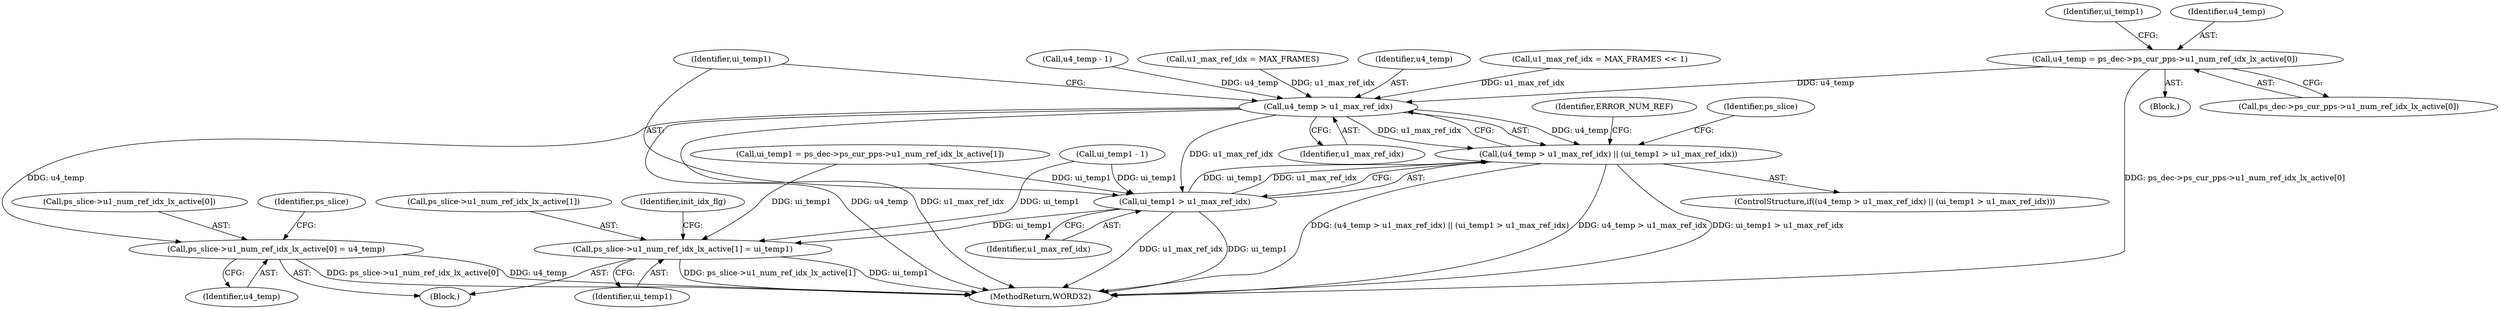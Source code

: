 digraph "0_Android_943323f1d9d3dd5c2634deb26cbe72343ca6b3db_0@array" {
"1000229" [label="(Call,u4_temp = ps_dec->ps_cur_pps->u1_num_ref_idx_lx_active[0])"];
"1000293" [label="(Call,u4_temp > u1_max_ref_idx)"];
"1000292" [label="(Call,(u4_temp > u1_max_ref_idx) || (ui_temp1 > u1_max_ref_idx))"];
"1000296" [label="(Call,ui_temp1 > u1_max_ref_idx)"];
"1000309" [label="(Call,ps_slice->u1_num_ref_idx_lx_active[1] = ui_temp1)"];
"1000302" [label="(Call,ps_slice->u1_num_ref_idx_lx_active[0] = u4_temp)"];
"1000315" [label="(Identifier,ui_temp1)"];
"1000309" [label="(Call,ps_slice->u1_num_ref_idx_lx_active[1] = ui_temp1)"];
"1000261" [label="(Call,u4_temp - 1)"];
"1000229" [label="(Call,u4_temp = ps_dec->ps_cur_pps->u1_num_ref_idx_lx_active[0])"];
"1000278" [label="(Call,u1_max_ref_idx = MAX_FRAMES)"];
"1000296" [label="(Call,ui_temp1 > u1_max_ref_idx)"];
"1000294" [label="(Identifier,u4_temp)"];
"1000302" [label="(Call,ps_slice->u1_num_ref_idx_lx_active[0] = u4_temp)"];
"1000293" [label="(Call,u4_temp > u1_max_ref_idx)"];
"1000301" [label="(Identifier,ERROR_NUM_REF)"];
"1000298" [label="(Identifier,u1_max_ref_idx)"];
"1000239" [label="(Identifier,ui_temp1)"];
"1001224" [label="(MethodReturn,WORD32)"];
"1000308" [label="(Identifier,u4_temp)"];
"1000276" [label="(Block,)"];
"1000305" [label="(Identifier,ps_slice)"];
"1000295" [label="(Identifier,u1_max_ref_idx)"];
"1000238" [label="(Call,ui_temp1 = ps_dec->ps_cur_pps->u1_num_ref_idx_lx_active[1])"];
"1000118" [label="(Block,)"];
"1000292" [label="(Call,(u4_temp > u1_max_ref_idx) || (ui_temp1 > u1_max_ref_idx))"];
"1000291" [label="(ControlStructure,if((u4_temp > u1_max_ref_idx) || (ui_temp1 > u1_max_ref_idx)))"];
"1000319" [label="(Identifier,init_idx_flg)"];
"1000231" [label="(Call,ps_dec->ps_cur_pps->u1_num_ref_idx_lx_active[0])"];
"1000310" [label="(Call,ps_slice->u1_num_ref_idx_lx_active[1])"];
"1000286" [label="(Call,u1_max_ref_idx = MAX_FRAMES << 1)"];
"1000230" [label="(Identifier,u4_temp)"];
"1000273" [label="(Call,ui_temp1 - 1)"];
"1000303" [label="(Call,ps_slice->u1_num_ref_idx_lx_active[0])"];
"1000297" [label="(Identifier,ui_temp1)"];
"1000312" [label="(Identifier,ps_slice)"];
"1000229" -> "1000118"  [label="AST: "];
"1000229" -> "1000231"  [label="CFG: "];
"1000230" -> "1000229"  [label="AST: "];
"1000231" -> "1000229"  [label="AST: "];
"1000239" -> "1000229"  [label="CFG: "];
"1000229" -> "1001224"  [label="DDG: ps_dec->ps_cur_pps->u1_num_ref_idx_lx_active[0]"];
"1000229" -> "1000293"  [label="DDG: u4_temp"];
"1000293" -> "1000292"  [label="AST: "];
"1000293" -> "1000295"  [label="CFG: "];
"1000294" -> "1000293"  [label="AST: "];
"1000295" -> "1000293"  [label="AST: "];
"1000297" -> "1000293"  [label="CFG: "];
"1000292" -> "1000293"  [label="CFG: "];
"1000293" -> "1001224"  [label="DDG: u4_temp"];
"1000293" -> "1001224"  [label="DDG: u1_max_ref_idx"];
"1000293" -> "1000292"  [label="DDG: u4_temp"];
"1000293" -> "1000292"  [label="DDG: u1_max_ref_idx"];
"1000261" -> "1000293"  [label="DDG: u4_temp"];
"1000286" -> "1000293"  [label="DDG: u1_max_ref_idx"];
"1000278" -> "1000293"  [label="DDG: u1_max_ref_idx"];
"1000293" -> "1000296"  [label="DDG: u1_max_ref_idx"];
"1000293" -> "1000302"  [label="DDG: u4_temp"];
"1000292" -> "1000291"  [label="AST: "];
"1000292" -> "1000296"  [label="CFG: "];
"1000296" -> "1000292"  [label="AST: "];
"1000301" -> "1000292"  [label="CFG: "];
"1000305" -> "1000292"  [label="CFG: "];
"1000292" -> "1001224"  [label="DDG: (u4_temp > u1_max_ref_idx) || (ui_temp1 > u1_max_ref_idx)"];
"1000292" -> "1001224"  [label="DDG: u4_temp > u1_max_ref_idx"];
"1000292" -> "1001224"  [label="DDG: ui_temp1 > u1_max_ref_idx"];
"1000296" -> "1000292"  [label="DDG: ui_temp1"];
"1000296" -> "1000292"  [label="DDG: u1_max_ref_idx"];
"1000296" -> "1000298"  [label="CFG: "];
"1000297" -> "1000296"  [label="AST: "];
"1000298" -> "1000296"  [label="AST: "];
"1000296" -> "1001224"  [label="DDG: u1_max_ref_idx"];
"1000296" -> "1001224"  [label="DDG: ui_temp1"];
"1000238" -> "1000296"  [label="DDG: ui_temp1"];
"1000273" -> "1000296"  [label="DDG: ui_temp1"];
"1000296" -> "1000309"  [label="DDG: ui_temp1"];
"1000309" -> "1000276"  [label="AST: "];
"1000309" -> "1000315"  [label="CFG: "];
"1000310" -> "1000309"  [label="AST: "];
"1000315" -> "1000309"  [label="AST: "];
"1000319" -> "1000309"  [label="CFG: "];
"1000309" -> "1001224"  [label="DDG: ps_slice->u1_num_ref_idx_lx_active[1]"];
"1000309" -> "1001224"  [label="DDG: ui_temp1"];
"1000238" -> "1000309"  [label="DDG: ui_temp1"];
"1000273" -> "1000309"  [label="DDG: ui_temp1"];
"1000302" -> "1000276"  [label="AST: "];
"1000302" -> "1000308"  [label="CFG: "];
"1000303" -> "1000302"  [label="AST: "];
"1000308" -> "1000302"  [label="AST: "];
"1000312" -> "1000302"  [label="CFG: "];
"1000302" -> "1001224"  [label="DDG: ps_slice->u1_num_ref_idx_lx_active[0]"];
"1000302" -> "1001224"  [label="DDG: u4_temp"];
}
